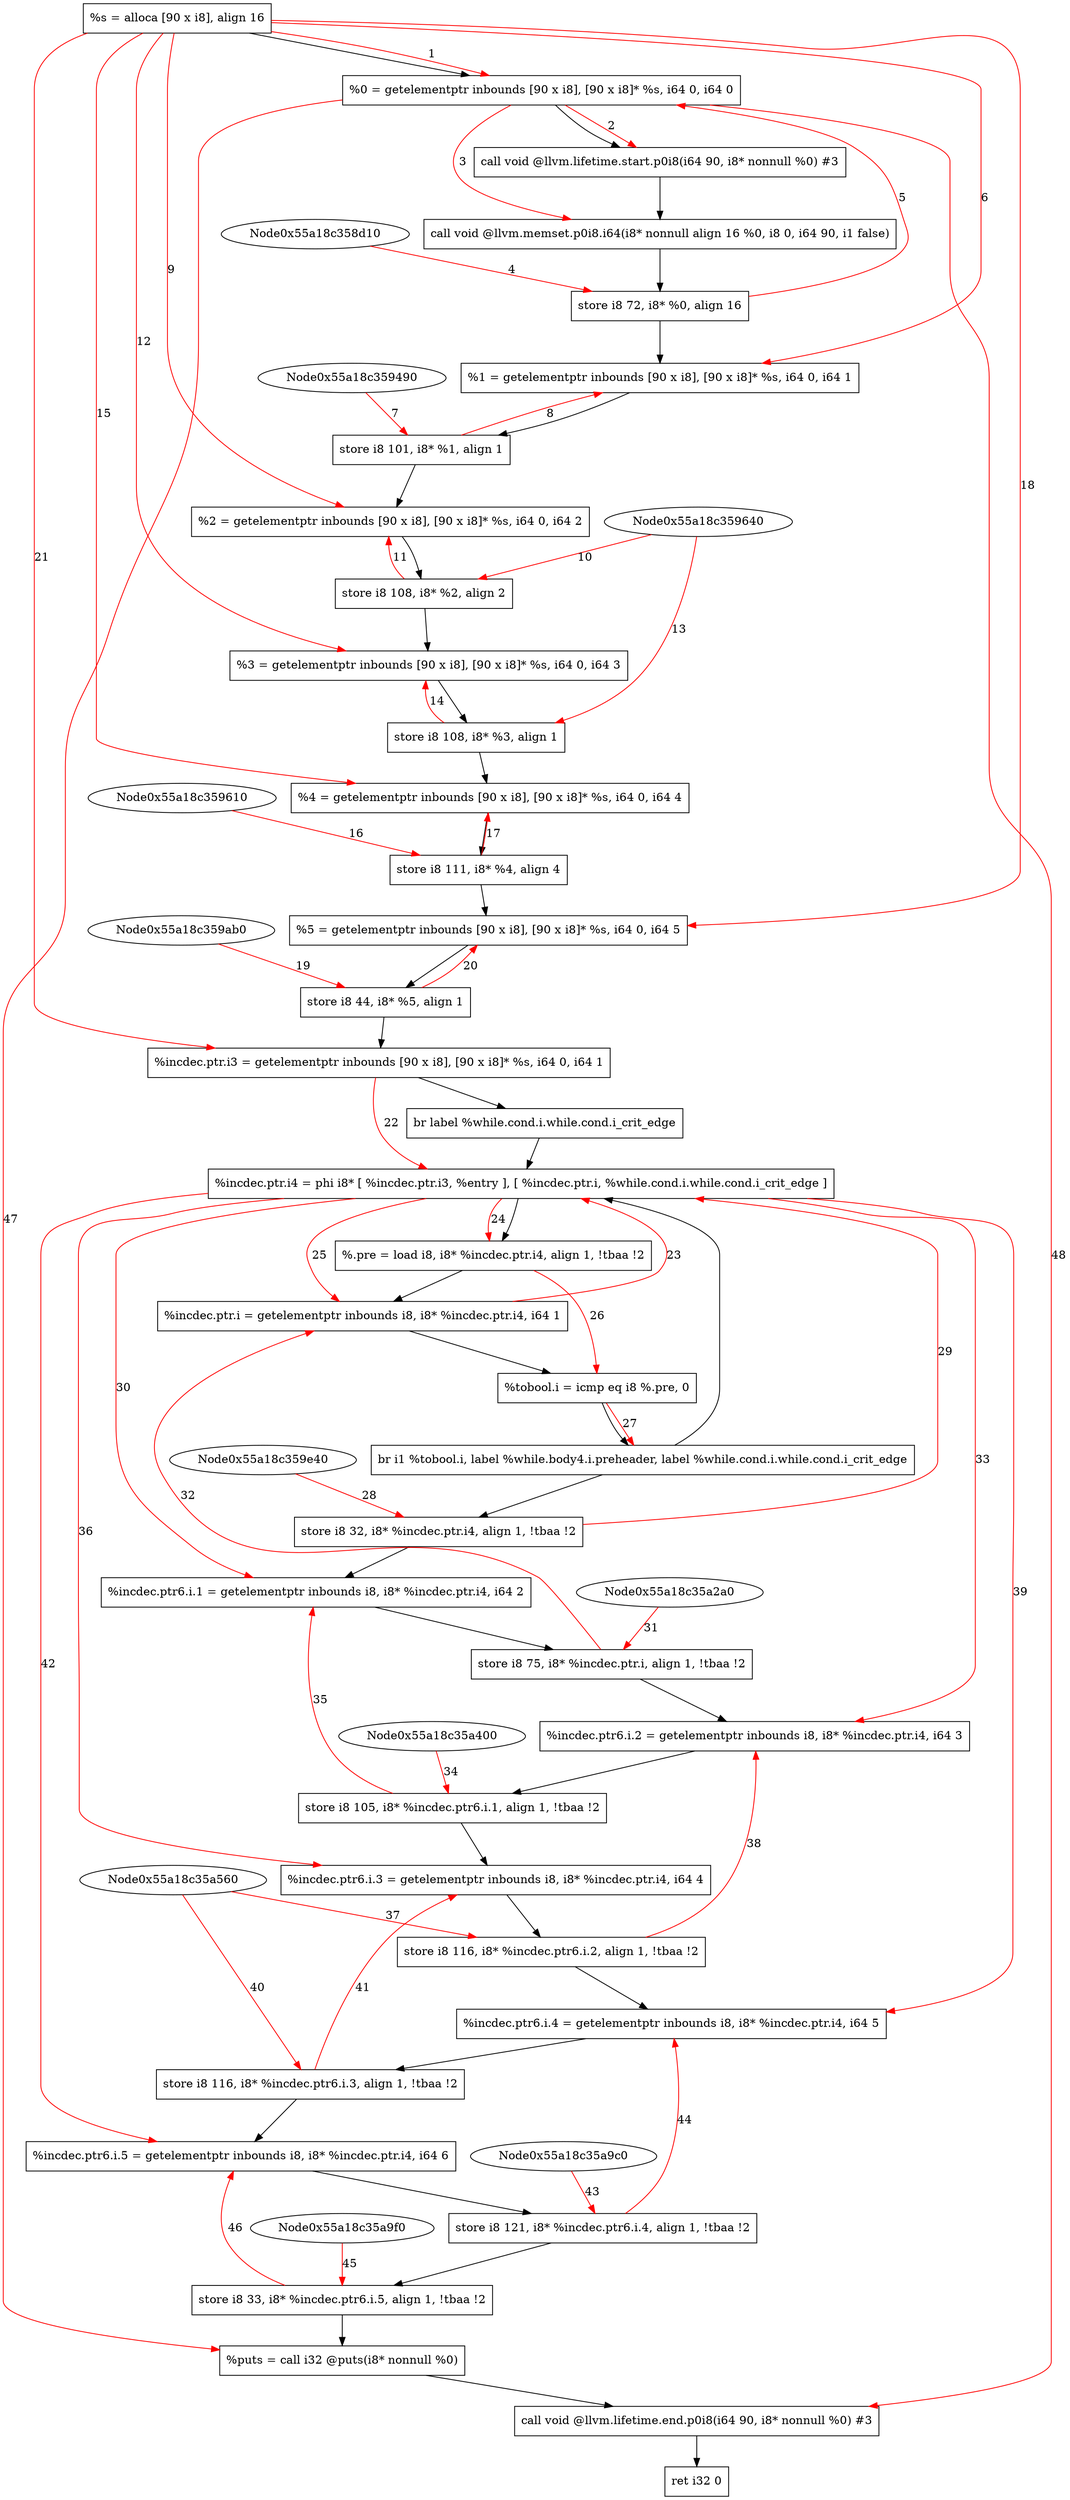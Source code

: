 digraph "CDFG for'main' function" {
	Node0x55a18c3585a8[shape=record, label="  %s = alloca [90 x i8], align 16"]
	Node0x55a18c358c98[shape=record, label="  %0 = getelementptr inbounds [90 x i8], [90 x i8]* %s, i64 0, i64 0"]
	Node0x55a18c358ee8[shape=record, label="  call void @llvm.lifetime.start.p0i8(i64 90, i8* nonnull %0) #3"]
	Node0x55a18c3592a8[shape=record, label="  call void @llvm.memset.p0i8.i64(i8* nonnull align 16 %0, i8 0, i64 90, i1 false)"]
	Node0x55a18c359380[shape=record, label="  store i8 72, i8* %0, align 16"]
	Node0x55a18c359418[shape=record, label="  %1 = getelementptr inbounds [90 x i8], [90 x i8]* %s, i64 0, i64 1"]
	Node0x55a18c3594f0[shape=record, label="  store i8 101, i8* %1, align 1"]
	Node0x55a18c3595b8[shape=record, label="  %2 = getelementptr inbounds [90 x i8], [90 x i8]* %s, i64 0, i64 2"]
	Node0x55a18c3596a0[shape=record, label="  store i8 108, i8* %2, align 2"]
	Node0x55a18c359768[shape=record, label="  %3 = getelementptr inbounds [90 x i8], [90 x i8]* %s, i64 0, i64 3"]
	Node0x55a18c3597f0[shape=record, label="  store i8 108, i8* %3, align 1"]
	Node0x55a18c3598b8[shape=record, label="  %4 = getelementptr inbounds [90 x i8], [90 x i8]* %s, i64 0, i64 4"]
	Node0x55a18c359990[shape=record, label="  store i8 111, i8* %4, align 4"]
	Node0x55a18c359a58[shape=record, label="  %5 = getelementptr inbounds [90 x i8], [90 x i8]* %s, i64 0, i64 5"]
	Node0x55a18c359b10[shape=record, label="  store i8 44, i8* %5, align 1"]
	Node0x55a18c359ba8[shape=record, label="  %incdec.ptr.i3 = getelementptr inbounds [90 x i8], [90 x i8]* %s, i64 0, i64 1"]
	Node0x55a18c359d98[shape=record, label="  br label %while.cond.i.while.cond.i_crit_edge"]
	Node0x55a18c359e78[shape=record, label="  %incdec.ptr.i4 = phi i8* [ %incdec.ptr.i3, %entry ], [ %incdec.ptr.i, %while.cond.i.while.cond.i_crit_edge ]"]
	Node0x55a18c359f28[shape=record, label="  %.pre = load i8, i8* %incdec.ptr.i4, align 1, !tbaa !2"]
	Node0x55a18c359fa0[shape=record, label="  %incdec.ptr.i = getelementptr inbounds i8, i8* %incdec.ptr.i4, i64 1"]
	Node0x55a18c35a020[shape=record, label="  %tobool.i = icmp eq i8 %.pre, 0"]
	Node0x55a18c35a158[shape=record, label="  br i1 %tobool.i, label %while.body4.i.preheader, label %while.cond.i.while.cond.i_crit_edge"]
	Node0x55a18c35a1d0[shape=record, label="  store i8 32, i8* %incdec.ptr.i4, align 1, !tbaa !2"]
	Node0x55a18c35a250[shape=record, label="  %incdec.ptr6.i.1 = getelementptr inbounds i8, i8* %incdec.ptr.i4, i64 2"]
	Node0x55a18c35a300[shape=record, label="  store i8 75, i8* %incdec.ptr.i, align 1, !tbaa !2"]
	Node0x55a18c35a380[shape=record, label="  %incdec.ptr6.i.2 = getelementptr inbounds i8, i8* %incdec.ptr.i4, i64 3"]
	Node0x55a18c35a490[shape=record, label="  store i8 105, i8* %incdec.ptr6.i.1, align 1, !tbaa !2"]
	Node0x55a18c35a510[shape=record, label="  %incdec.ptr6.i.3 = getelementptr inbounds i8, i8* %incdec.ptr.i4, i64 4"]
	Node0x55a18c35a5f0[shape=record, label="  store i8 116, i8* %incdec.ptr6.i.2, align 1, !tbaa !2"]
	Node0x55a18c35a670[shape=record, label="  %incdec.ptr6.i.4 = getelementptr inbounds i8, i8* %incdec.ptr.i4, i64 5"]
	Node0x55a18c35a8c0[shape=record, label="  store i8 116, i8* %incdec.ptr6.i.3, align 1, !tbaa !2"]
	Node0x55a18c35a940[shape=record, label="  %incdec.ptr6.i.5 = getelementptr inbounds i8, i8* %incdec.ptr.i4, i64 6"]
	Node0x55a18c35aa50[shape=record, label="  store i8 121, i8* %incdec.ptr6.i.4, align 1, !tbaa !2"]
	Node0x55a18c35ab00[shape=record, label="  store i8 33, i8* %incdec.ptr6.i.5, align 1, !tbaa !2"]
	Node0x55a18c35ac50[shape=record, label="  %puts = call i32 @puts(i8* nonnull %0)"]
	Node0x55a18c35ae18[shape=record, label="  call void @llvm.lifetime.end.p0i8(i64 90, i8* nonnull %0) #3"]
	Node0x55a18c35aed8[shape=record, label="  ret i32 0"]
	Node0x55a18c3585a8 -> Node0x55a18c358c98
	Node0x55a18c358c98 -> Node0x55a18c358ee8
	Node0x55a18c358ee8 -> Node0x55a18c3592a8
	Node0x55a18c3592a8 -> Node0x55a18c359380
	Node0x55a18c359380 -> Node0x55a18c359418
	Node0x55a18c359418 -> Node0x55a18c3594f0
	Node0x55a18c3594f0 -> Node0x55a18c3595b8
	Node0x55a18c3595b8 -> Node0x55a18c3596a0
	Node0x55a18c3596a0 -> Node0x55a18c359768
	Node0x55a18c359768 -> Node0x55a18c3597f0
	Node0x55a18c3597f0 -> Node0x55a18c3598b8
	Node0x55a18c3598b8 -> Node0x55a18c359990
	Node0x55a18c359990 -> Node0x55a18c359a58
	Node0x55a18c359a58 -> Node0x55a18c359b10
	Node0x55a18c359b10 -> Node0x55a18c359ba8
	Node0x55a18c359ba8 -> Node0x55a18c359d98
	Node0x55a18c359d98 -> Node0x55a18c359e78
	Node0x55a18c359e78 -> Node0x55a18c359f28
	Node0x55a18c359f28 -> Node0x55a18c359fa0
	Node0x55a18c359fa0 -> Node0x55a18c35a020
	Node0x55a18c35a020 -> Node0x55a18c35a158
	Node0x55a18c35a158 -> Node0x55a18c35a1d0
	Node0x55a18c35a158 -> Node0x55a18c359e78
	Node0x55a18c35a1d0 -> Node0x55a18c35a250
	Node0x55a18c35a250 -> Node0x55a18c35a300
	Node0x55a18c35a300 -> Node0x55a18c35a380
	Node0x55a18c35a380 -> Node0x55a18c35a490
	Node0x55a18c35a490 -> Node0x55a18c35a510
	Node0x55a18c35a510 -> Node0x55a18c35a5f0
	Node0x55a18c35a5f0 -> Node0x55a18c35a670
	Node0x55a18c35a670 -> Node0x55a18c35a8c0
	Node0x55a18c35a8c0 -> Node0x55a18c35a940
	Node0x55a18c35a940 -> Node0x55a18c35aa50
	Node0x55a18c35aa50 -> Node0x55a18c35ab00
	Node0x55a18c35ab00 -> Node0x55a18c35ac50
	Node0x55a18c35ac50 -> Node0x55a18c35ae18
	Node0x55a18c35ae18 -> Node0x55a18c35aed8
edge [color=red]
	Node0x55a18c3585a8 -> Node0x55a18c358c98[label="1"]
	Node0x55a18c358c98 -> Node0x55a18c358ee8[label="2"]
	Node0x55a18c358c98 -> Node0x55a18c3592a8[label="3"]
	Node0x55a18c358d10 -> Node0x55a18c359380[label="4"]
	Node0x55a18c359380 -> Node0x55a18c358c98[label="5"]
	Node0x55a18c3585a8 -> Node0x55a18c359418[label="6"]
	Node0x55a18c359490 -> Node0x55a18c3594f0[label="7"]
	Node0x55a18c3594f0 -> Node0x55a18c359418[label="8"]
	Node0x55a18c3585a8 -> Node0x55a18c3595b8[label="9"]
	Node0x55a18c359640 -> Node0x55a18c3596a0[label="10"]
	Node0x55a18c3596a0 -> Node0x55a18c3595b8[label="11"]
	Node0x55a18c3585a8 -> Node0x55a18c359768[label="12"]
	Node0x55a18c359640 -> Node0x55a18c3597f0[label="13"]
	Node0x55a18c3597f0 -> Node0x55a18c359768[label="14"]
	Node0x55a18c3585a8 -> Node0x55a18c3598b8[label="15"]
	Node0x55a18c359610 -> Node0x55a18c359990[label="16"]
	Node0x55a18c359990 -> Node0x55a18c3598b8[label="17"]
	Node0x55a18c3585a8 -> Node0x55a18c359a58[label="18"]
	Node0x55a18c359ab0 -> Node0x55a18c359b10[label="19"]
	Node0x55a18c359b10 -> Node0x55a18c359a58[label="20"]
	Node0x55a18c3585a8 -> Node0x55a18c359ba8[label="21"]
	Node0x55a18c359ba8 -> Node0x55a18c359e78[label="22"]
	Node0x55a18c359fa0 -> Node0x55a18c359e78[label="23"]
	Node0x55a18c359e78 -> Node0x55a18c359f28[label="24"]
	Node0x55a18c359e78 -> Node0x55a18c359fa0[label="25"]
	Node0x55a18c359f28 -> Node0x55a18c35a020[label="26"]
	Node0x55a18c35a020 -> Node0x55a18c35a158[label="27"]
	Node0x55a18c359e40 -> Node0x55a18c35a1d0[label="28"]
	Node0x55a18c35a1d0 -> Node0x55a18c359e78[label="29"]
	Node0x55a18c359e78 -> Node0x55a18c35a250[label="30"]
	Node0x55a18c35a2a0 -> Node0x55a18c35a300[label="31"]
	Node0x55a18c35a300 -> Node0x55a18c359fa0[label="32"]
	Node0x55a18c359e78 -> Node0x55a18c35a380[label="33"]
	Node0x55a18c35a400 -> Node0x55a18c35a490[label="34"]
	Node0x55a18c35a490 -> Node0x55a18c35a250[label="35"]
	Node0x55a18c359e78 -> Node0x55a18c35a510[label="36"]
	Node0x55a18c35a560 -> Node0x55a18c35a5f0[label="37"]
	Node0x55a18c35a5f0 -> Node0x55a18c35a380[label="38"]
	Node0x55a18c359e78 -> Node0x55a18c35a670[label="39"]
	Node0x55a18c35a560 -> Node0x55a18c35a8c0[label="40"]
	Node0x55a18c35a8c0 -> Node0x55a18c35a510[label="41"]
	Node0x55a18c359e78 -> Node0x55a18c35a940[label="42"]
	Node0x55a18c35a9c0 -> Node0x55a18c35aa50[label="43"]
	Node0x55a18c35aa50 -> Node0x55a18c35a670[label="44"]
	Node0x55a18c35a9f0 -> Node0x55a18c35ab00[label="45"]
	Node0x55a18c35ab00 -> Node0x55a18c35a940[label="46"]
	Node0x55a18c358c98 -> Node0x55a18c35ac50[label="47"]
	Node0x55a18c358c98 -> Node0x55a18c35ae18[label="48"]
}
